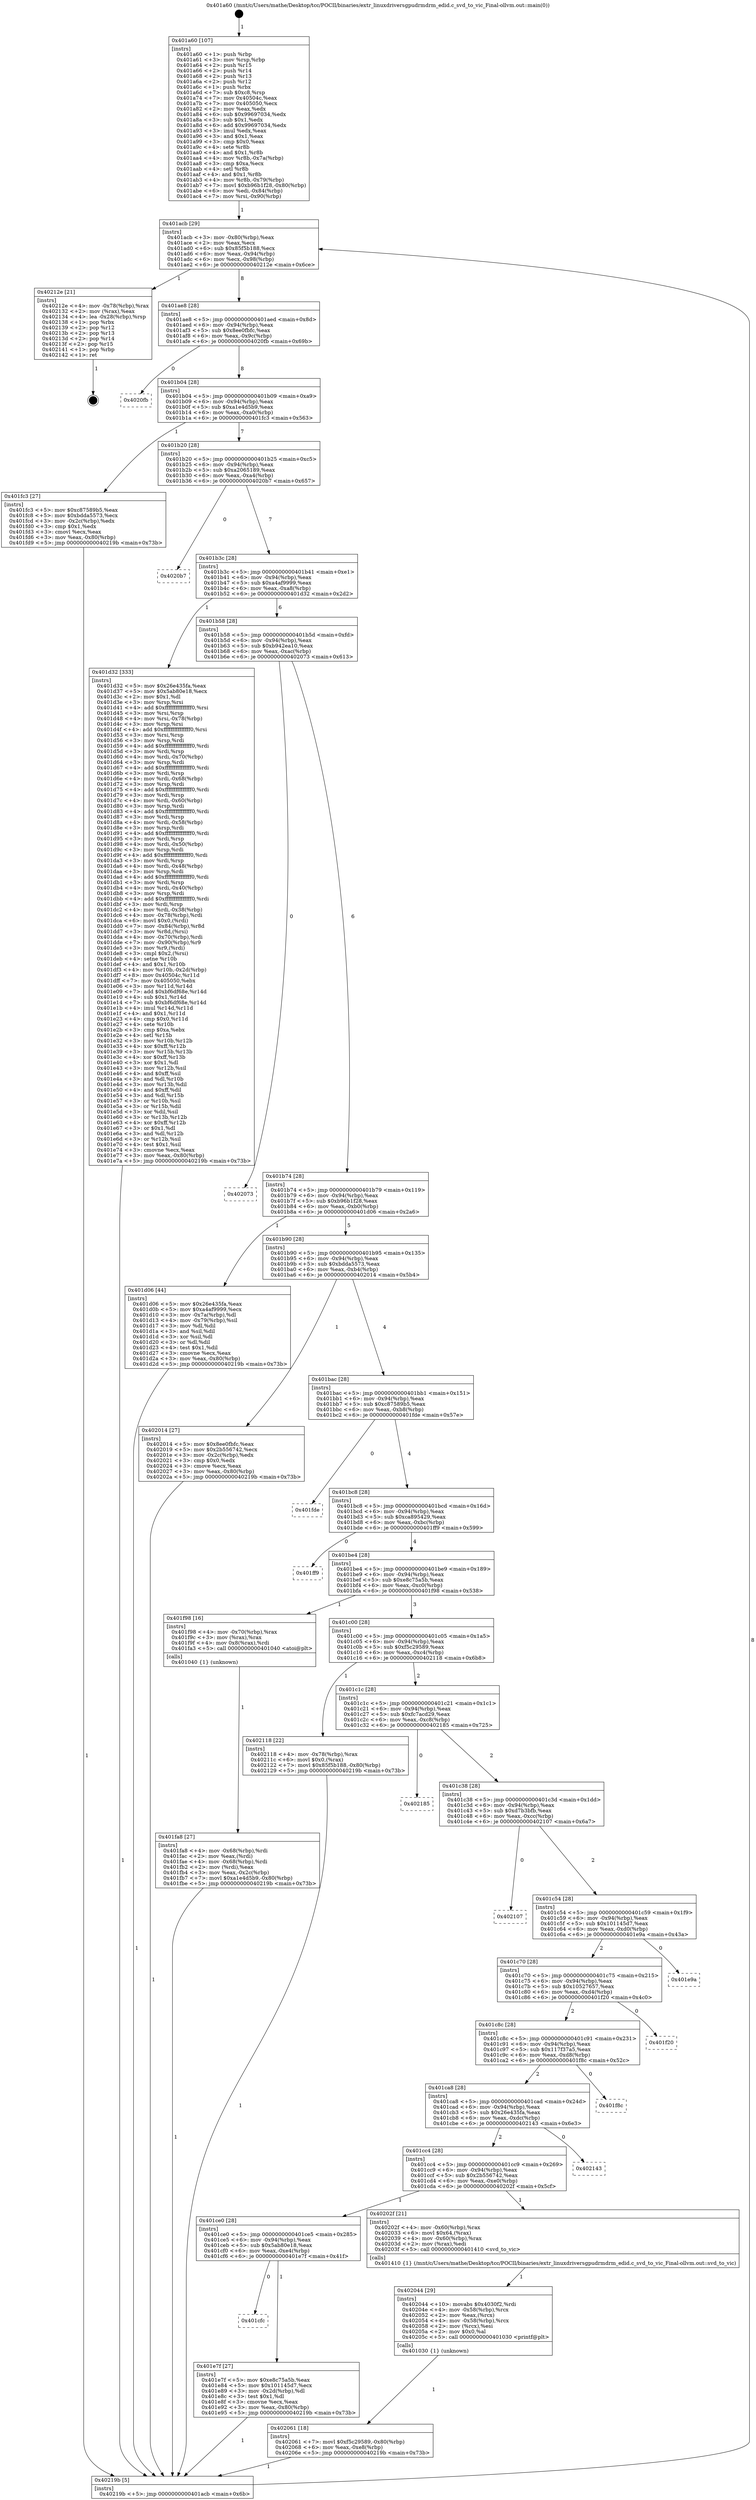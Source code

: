 digraph "0x401a60" {
  label = "0x401a60 (/mnt/c/Users/mathe/Desktop/tcc/POCII/binaries/extr_linuxdriversgpudrmdrm_edid.c_svd_to_vic_Final-ollvm.out::main(0))"
  labelloc = "t"
  node[shape=record]

  Entry [label="",width=0.3,height=0.3,shape=circle,fillcolor=black,style=filled]
  "0x401acb" [label="{
     0x401acb [29]\l
     | [instrs]\l
     &nbsp;&nbsp;0x401acb \<+3\>: mov -0x80(%rbp),%eax\l
     &nbsp;&nbsp;0x401ace \<+2\>: mov %eax,%ecx\l
     &nbsp;&nbsp;0x401ad0 \<+6\>: sub $0x85f5b188,%ecx\l
     &nbsp;&nbsp;0x401ad6 \<+6\>: mov %eax,-0x94(%rbp)\l
     &nbsp;&nbsp;0x401adc \<+6\>: mov %ecx,-0x98(%rbp)\l
     &nbsp;&nbsp;0x401ae2 \<+6\>: je 000000000040212e \<main+0x6ce\>\l
  }"]
  "0x40212e" [label="{
     0x40212e [21]\l
     | [instrs]\l
     &nbsp;&nbsp;0x40212e \<+4\>: mov -0x78(%rbp),%rax\l
     &nbsp;&nbsp;0x402132 \<+2\>: mov (%rax),%eax\l
     &nbsp;&nbsp;0x402134 \<+4\>: lea -0x28(%rbp),%rsp\l
     &nbsp;&nbsp;0x402138 \<+1\>: pop %rbx\l
     &nbsp;&nbsp;0x402139 \<+2\>: pop %r12\l
     &nbsp;&nbsp;0x40213b \<+2\>: pop %r13\l
     &nbsp;&nbsp;0x40213d \<+2\>: pop %r14\l
     &nbsp;&nbsp;0x40213f \<+2\>: pop %r15\l
     &nbsp;&nbsp;0x402141 \<+1\>: pop %rbp\l
     &nbsp;&nbsp;0x402142 \<+1\>: ret\l
  }"]
  "0x401ae8" [label="{
     0x401ae8 [28]\l
     | [instrs]\l
     &nbsp;&nbsp;0x401ae8 \<+5\>: jmp 0000000000401aed \<main+0x8d\>\l
     &nbsp;&nbsp;0x401aed \<+6\>: mov -0x94(%rbp),%eax\l
     &nbsp;&nbsp;0x401af3 \<+5\>: sub $0x8ee0fbfc,%eax\l
     &nbsp;&nbsp;0x401af8 \<+6\>: mov %eax,-0x9c(%rbp)\l
     &nbsp;&nbsp;0x401afe \<+6\>: je 00000000004020fb \<main+0x69b\>\l
  }"]
  Exit [label="",width=0.3,height=0.3,shape=circle,fillcolor=black,style=filled,peripheries=2]
  "0x4020fb" [label="{
     0x4020fb\l
  }", style=dashed]
  "0x401b04" [label="{
     0x401b04 [28]\l
     | [instrs]\l
     &nbsp;&nbsp;0x401b04 \<+5\>: jmp 0000000000401b09 \<main+0xa9\>\l
     &nbsp;&nbsp;0x401b09 \<+6\>: mov -0x94(%rbp),%eax\l
     &nbsp;&nbsp;0x401b0f \<+5\>: sub $0xa1e4d5b9,%eax\l
     &nbsp;&nbsp;0x401b14 \<+6\>: mov %eax,-0xa0(%rbp)\l
     &nbsp;&nbsp;0x401b1a \<+6\>: je 0000000000401fc3 \<main+0x563\>\l
  }"]
  "0x402061" [label="{
     0x402061 [18]\l
     | [instrs]\l
     &nbsp;&nbsp;0x402061 \<+7\>: movl $0xf5c29589,-0x80(%rbp)\l
     &nbsp;&nbsp;0x402068 \<+6\>: mov %eax,-0xe8(%rbp)\l
     &nbsp;&nbsp;0x40206e \<+5\>: jmp 000000000040219b \<main+0x73b\>\l
  }"]
  "0x401fc3" [label="{
     0x401fc3 [27]\l
     | [instrs]\l
     &nbsp;&nbsp;0x401fc3 \<+5\>: mov $0xc87589b5,%eax\l
     &nbsp;&nbsp;0x401fc8 \<+5\>: mov $0xbdda5573,%ecx\l
     &nbsp;&nbsp;0x401fcd \<+3\>: mov -0x2c(%rbp),%edx\l
     &nbsp;&nbsp;0x401fd0 \<+3\>: cmp $0x1,%edx\l
     &nbsp;&nbsp;0x401fd3 \<+3\>: cmovl %ecx,%eax\l
     &nbsp;&nbsp;0x401fd6 \<+3\>: mov %eax,-0x80(%rbp)\l
     &nbsp;&nbsp;0x401fd9 \<+5\>: jmp 000000000040219b \<main+0x73b\>\l
  }"]
  "0x401b20" [label="{
     0x401b20 [28]\l
     | [instrs]\l
     &nbsp;&nbsp;0x401b20 \<+5\>: jmp 0000000000401b25 \<main+0xc5\>\l
     &nbsp;&nbsp;0x401b25 \<+6\>: mov -0x94(%rbp),%eax\l
     &nbsp;&nbsp;0x401b2b \<+5\>: sub $0xa2065189,%eax\l
     &nbsp;&nbsp;0x401b30 \<+6\>: mov %eax,-0xa4(%rbp)\l
     &nbsp;&nbsp;0x401b36 \<+6\>: je 00000000004020b7 \<main+0x657\>\l
  }"]
  "0x402044" [label="{
     0x402044 [29]\l
     | [instrs]\l
     &nbsp;&nbsp;0x402044 \<+10\>: movabs $0x4030f2,%rdi\l
     &nbsp;&nbsp;0x40204e \<+4\>: mov -0x58(%rbp),%rcx\l
     &nbsp;&nbsp;0x402052 \<+2\>: mov %eax,(%rcx)\l
     &nbsp;&nbsp;0x402054 \<+4\>: mov -0x58(%rbp),%rcx\l
     &nbsp;&nbsp;0x402058 \<+2\>: mov (%rcx),%esi\l
     &nbsp;&nbsp;0x40205a \<+2\>: mov $0x0,%al\l
     &nbsp;&nbsp;0x40205c \<+5\>: call 0000000000401030 \<printf@plt\>\l
     | [calls]\l
     &nbsp;&nbsp;0x401030 \{1\} (unknown)\l
  }"]
  "0x4020b7" [label="{
     0x4020b7\l
  }", style=dashed]
  "0x401b3c" [label="{
     0x401b3c [28]\l
     | [instrs]\l
     &nbsp;&nbsp;0x401b3c \<+5\>: jmp 0000000000401b41 \<main+0xe1\>\l
     &nbsp;&nbsp;0x401b41 \<+6\>: mov -0x94(%rbp),%eax\l
     &nbsp;&nbsp;0x401b47 \<+5\>: sub $0xa4af9999,%eax\l
     &nbsp;&nbsp;0x401b4c \<+6\>: mov %eax,-0xa8(%rbp)\l
     &nbsp;&nbsp;0x401b52 \<+6\>: je 0000000000401d32 \<main+0x2d2\>\l
  }"]
  "0x401fa8" [label="{
     0x401fa8 [27]\l
     | [instrs]\l
     &nbsp;&nbsp;0x401fa8 \<+4\>: mov -0x68(%rbp),%rdi\l
     &nbsp;&nbsp;0x401fac \<+2\>: mov %eax,(%rdi)\l
     &nbsp;&nbsp;0x401fae \<+4\>: mov -0x68(%rbp),%rdi\l
     &nbsp;&nbsp;0x401fb2 \<+2\>: mov (%rdi),%eax\l
     &nbsp;&nbsp;0x401fb4 \<+3\>: mov %eax,-0x2c(%rbp)\l
     &nbsp;&nbsp;0x401fb7 \<+7\>: movl $0xa1e4d5b9,-0x80(%rbp)\l
     &nbsp;&nbsp;0x401fbe \<+5\>: jmp 000000000040219b \<main+0x73b\>\l
  }"]
  "0x401d32" [label="{
     0x401d32 [333]\l
     | [instrs]\l
     &nbsp;&nbsp;0x401d32 \<+5\>: mov $0x26e435fa,%eax\l
     &nbsp;&nbsp;0x401d37 \<+5\>: mov $0x5ab80e18,%ecx\l
     &nbsp;&nbsp;0x401d3c \<+2\>: mov $0x1,%dl\l
     &nbsp;&nbsp;0x401d3e \<+3\>: mov %rsp,%rsi\l
     &nbsp;&nbsp;0x401d41 \<+4\>: add $0xfffffffffffffff0,%rsi\l
     &nbsp;&nbsp;0x401d45 \<+3\>: mov %rsi,%rsp\l
     &nbsp;&nbsp;0x401d48 \<+4\>: mov %rsi,-0x78(%rbp)\l
     &nbsp;&nbsp;0x401d4c \<+3\>: mov %rsp,%rsi\l
     &nbsp;&nbsp;0x401d4f \<+4\>: add $0xfffffffffffffff0,%rsi\l
     &nbsp;&nbsp;0x401d53 \<+3\>: mov %rsi,%rsp\l
     &nbsp;&nbsp;0x401d56 \<+3\>: mov %rsp,%rdi\l
     &nbsp;&nbsp;0x401d59 \<+4\>: add $0xfffffffffffffff0,%rdi\l
     &nbsp;&nbsp;0x401d5d \<+3\>: mov %rdi,%rsp\l
     &nbsp;&nbsp;0x401d60 \<+4\>: mov %rdi,-0x70(%rbp)\l
     &nbsp;&nbsp;0x401d64 \<+3\>: mov %rsp,%rdi\l
     &nbsp;&nbsp;0x401d67 \<+4\>: add $0xfffffffffffffff0,%rdi\l
     &nbsp;&nbsp;0x401d6b \<+3\>: mov %rdi,%rsp\l
     &nbsp;&nbsp;0x401d6e \<+4\>: mov %rdi,-0x68(%rbp)\l
     &nbsp;&nbsp;0x401d72 \<+3\>: mov %rsp,%rdi\l
     &nbsp;&nbsp;0x401d75 \<+4\>: add $0xfffffffffffffff0,%rdi\l
     &nbsp;&nbsp;0x401d79 \<+3\>: mov %rdi,%rsp\l
     &nbsp;&nbsp;0x401d7c \<+4\>: mov %rdi,-0x60(%rbp)\l
     &nbsp;&nbsp;0x401d80 \<+3\>: mov %rsp,%rdi\l
     &nbsp;&nbsp;0x401d83 \<+4\>: add $0xfffffffffffffff0,%rdi\l
     &nbsp;&nbsp;0x401d87 \<+3\>: mov %rdi,%rsp\l
     &nbsp;&nbsp;0x401d8a \<+4\>: mov %rdi,-0x58(%rbp)\l
     &nbsp;&nbsp;0x401d8e \<+3\>: mov %rsp,%rdi\l
     &nbsp;&nbsp;0x401d91 \<+4\>: add $0xfffffffffffffff0,%rdi\l
     &nbsp;&nbsp;0x401d95 \<+3\>: mov %rdi,%rsp\l
     &nbsp;&nbsp;0x401d98 \<+4\>: mov %rdi,-0x50(%rbp)\l
     &nbsp;&nbsp;0x401d9c \<+3\>: mov %rsp,%rdi\l
     &nbsp;&nbsp;0x401d9f \<+4\>: add $0xfffffffffffffff0,%rdi\l
     &nbsp;&nbsp;0x401da3 \<+3\>: mov %rdi,%rsp\l
     &nbsp;&nbsp;0x401da6 \<+4\>: mov %rdi,-0x48(%rbp)\l
     &nbsp;&nbsp;0x401daa \<+3\>: mov %rsp,%rdi\l
     &nbsp;&nbsp;0x401dad \<+4\>: add $0xfffffffffffffff0,%rdi\l
     &nbsp;&nbsp;0x401db1 \<+3\>: mov %rdi,%rsp\l
     &nbsp;&nbsp;0x401db4 \<+4\>: mov %rdi,-0x40(%rbp)\l
     &nbsp;&nbsp;0x401db8 \<+3\>: mov %rsp,%rdi\l
     &nbsp;&nbsp;0x401dbb \<+4\>: add $0xfffffffffffffff0,%rdi\l
     &nbsp;&nbsp;0x401dbf \<+3\>: mov %rdi,%rsp\l
     &nbsp;&nbsp;0x401dc2 \<+4\>: mov %rdi,-0x38(%rbp)\l
     &nbsp;&nbsp;0x401dc6 \<+4\>: mov -0x78(%rbp),%rdi\l
     &nbsp;&nbsp;0x401dca \<+6\>: movl $0x0,(%rdi)\l
     &nbsp;&nbsp;0x401dd0 \<+7\>: mov -0x84(%rbp),%r8d\l
     &nbsp;&nbsp;0x401dd7 \<+3\>: mov %r8d,(%rsi)\l
     &nbsp;&nbsp;0x401dda \<+4\>: mov -0x70(%rbp),%rdi\l
     &nbsp;&nbsp;0x401dde \<+7\>: mov -0x90(%rbp),%r9\l
     &nbsp;&nbsp;0x401de5 \<+3\>: mov %r9,(%rdi)\l
     &nbsp;&nbsp;0x401de8 \<+3\>: cmpl $0x2,(%rsi)\l
     &nbsp;&nbsp;0x401deb \<+4\>: setne %r10b\l
     &nbsp;&nbsp;0x401def \<+4\>: and $0x1,%r10b\l
     &nbsp;&nbsp;0x401df3 \<+4\>: mov %r10b,-0x2d(%rbp)\l
     &nbsp;&nbsp;0x401df7 \<+8\>: mov 0x40504c,%r11d\l
     &nbsp;&nbsp;0x401dff \<+7\>: mov 0x405050,%ebx\l
     &nbsp;&nbsp;0x401e06 \<+3\>: mov %r11d,%r14d\l
     &nbsp;&nbsp;0x401e09 \<+7\>: add $0xbf6df68e,%r14d\l
     &nbsp;&nbsp;0x401e10 \<+4\>: sub $0x1,%r14d\l
     &nbsp;&nbsp;0x401e14 \<+7\>: sub $0xbf6df68e,%r14d\l
     &nbsp;&nbsp;0x401e1b \<+4\>: imul %r14d,%r11d\l
     &nbsp;&nbsp;0x401e1f \<+4\>: and $0x1,%r11d\l
     &nbsp;&nbsp;0x401e23 \<+4\>: cmp $0x0,%r11d\l
     &nbsp;&nbsp;0x401e27 \<+4\>: sete %r10b\l
     &nbsp;&nbsp;0x401e2b \<+3\>: cmp $0xa,%ebx\l
     &nbsp;&nbsp;0x401e2e \<+4\>: setl %r15b\l
     &nbsp;&nbsp;0x401e32 \<+3\>: mov %r10b,%r12b\l
     &nbsp;&nbsp;0x401e35 \<+4\>: xor $0xff,%r12b\l
     &nbsp;&nbsp;0x401e39 \<+3\>: mov %r15b,%r13b\l
     &nbsp;&nbsp;0x401e3c \<+4\>: xor $0xff,%r13b\l
     &nbsp;&nbsp;0x401e40 \<+3\>: xor $0x1,%dl\l
     &nbsp;&nbsp;0x401e43 \<+3\>: mov %r12b,%sil\l
     &nbsp;&nbsp;0x401e46 \<+4\>: and $0xff,%sil\l
     &nbsp;&nbsp;0x401e4a \<+3\>: and %dl,%r10b\l
     &nbsp;&nbsp;0x401e4d \<+3\>: mov %r13b,%dil\l
     &nbsp;&nbsp;0x401e50 \<+4\>: and $0xff,%dil\l
     &nbsp;&nbsp;0x401e54 \<+3\>: and %dl,%r15b\l
     &nbsp;&nbsp;0x401e57 \<+3\>: or %r10b,%sil\l
     &nbsp;&nbsp;0x401e5a \<+3\>: or %r15b,%dil\l
     &nbsp;&nbsp;0x401e5d \<+3\>: xor %dil,%sil\l
     &nbsp;&nbsp;0x401e60 \<+3\>: or %r13b,%r12b\l
     &nbsp;&nbsp;0x401e63 \<+4\>: xor $0xff,%r12b\l
     &nbsp;&nbsp;0x401e67 \<+3\>: or $0x1,%dl\l
     &nbsp;&nbsp;0x401e6a \<+3\>: and %dl,%r12b\l
     &nbsp;&nbsp;0x401e6d \<+3\>: or %r12b,%sil\l
     &nbsp;&nbsp;0x401e70 \<+4\>: test $0x1,%sil\l
     &nbsp;&nbsp;0x401e74 \<+3\>: cmovne %ecx,%eax\l
     &nbsp;&nbsp;0x401e77 \<+3\>: mov %eax,-0x80(%rbp)\l
     &nbsp;&nbsp;0x401e7a \<+5\>: jmp 000000000040219b \<main+0x73b\>\l
  }"]
  "0x401b58" [label="{
     0x401b58 [28]\l
     | [instrs]\l
     &nbsp;&nbsp;0x401b58 \<+5\>: jmp 0000000000401b5d \<main+0xfd\>\l
     &nbsp;&nbsp;0x401b5d \<+6\>: mov -0x94(%rbp),%eax\l
     &nbsp;&nbsp;0x401b63 \<+5\>: sub $0xb942ea10,%eax\l
     &nbsp;&nbsp;0x401b68 \<+6\>: mov %eax,-0xac(%rbp)\l
     &nbsp;&nbsp;0x401b6e \<+6\>: je 0000000000402073 \<main+0x613\>\l
  }"]
  "0x401cfc" [label="{
     0x401cfc\l
  }", style=dashed]
  "0x402073" [label="{
     0x402073\l
  }", style=dashed]
  "0x401b74" [label="{
     0x401b74 [28]\l
     | [instrs]\l
     &nbsp;&nbsp;0x401b74 \<+5\>: jmp 0000000000401b79 \<main+0x119\>\l
     &nbsp;&nbsp;0x401b79 \<+6\>: mov -0x94(%rbp),%eax\l
     &nbsp;&nbsp;0x401b7f \<+5\>: sub $0xb96b1f28,%eax\l
     &nbsp;&nbsp;0x401b84 \<+6\>: mov %eax,-0xb0(%rbp)\l
     &nbsp;&nbsp;0x401b8a \<+6\>: je 0000000000401d06 \<main+0x2a6\>\l
  }"]
  "0x401e7f" [label="{
     0x401e7f [27]\l
     | [instrs]\l
     &nbsp;&nbsp;0x401e7f \<+5\>: mov $0xe8c75a5b,%eax\l
     &nbsp;&nbsp;0x401e84 \<+5\>: mov $0x101145d7,%ecx\l
     &nbsp;&nbsp;0x401e89 \<+3\>: mov -0x2d(%rbp),%dl\l
     &nbsp;&nbsp;0x401e8c \<+3\>: test $0x1,%dl\l
     &nbsp;&nbsp;0x401e8f \<+3\>: cmovne %ecx,%eax\l
     &nbsp;&nbsp;0x401e92 \<+3\>: mov %eax,-0x80(%rbp)\l
     &nbsp;&nbsp;0x401e95 \<+5\>: jmp 000000000040219b \<main+0x73b\>\l
  }"]
  "0x401d06" [label="{
     0x401d06 [44]\l
     | [instrs]\l
     &nbsp;&nbsp;0x401d06 \<+5\>: mov $0x26e435fa,%eax\l
     &nbsp;&nbsp;0x401d0b \<+5\>: mov $0xa4af9999,%ecx\l
     &nbsp;&nbsp;0x401d10 \<+3\>: mov -0x7a(%rbp),%dl\l
     &nbsp;&nbsp;0x401d13 \<+4\>: mov -0x79(%rbp),%sil\l
     &nbsp;&nbsp;0x401d17 \<+3\>: mov %dl,%dil\l
     &nbsp;&nbsp;0x401d1a \<+3\>: and %sil,%dil\l
     &nbsp;&nbsp;0x401d1d \<+3\>: xor %sil,%dl\l
     &nbsp;&nbsp;0x401d20 \<+3\>: or %dl,%dil\l
     &nbsp;&nbsp;0x401d23 \<+4\>: test $0x1,%dil\l
     &nbsp;&nbsp;0x401d27 \<+3\>: cmovne %ecx,%eax\l
     &nbsp;&nbsp;0x401d2a \<+3\>: mov %eax,-0x80(%rbp)\l
     &nbsp;&nbsp;0x401d2d \<+5\>: jmp 000000000040219b \<main+0x73b\>\l
  }"]
  "0x401b90" [label="{
     0x401b90 [28]\l
     | [instrs]\l
     &nbsp;&nbsp;0x401b90 \<+5\>: jmp 0000000000401b95 \<main+0x135\>\l
     &nbsp;&nbsp;0x401b95 \<+6\>: mov -0x94(%rbp),%eax\l
     &nbsp;&nbsp;0x401b9b \<+5\>: sub $0xbdda5573,%eax\l
     &nbsp;&nbsp;0x401ba0 \<+6\>: mov %eax,-0xb4(%rbp)\l
     &nbsp;&nbsp;0x401ba6 \<+6\>: je 0000000000402014 \<main+0x5b4\>\l
  }"]
  "0x40219b" [label="{
     0x40219b [5]\l
     | [instrs]\l
     &nbsp;&nbsp;0x40219b \<+5\>: jmp 0000000000401acb \<main+0x6b\>\l
  }"]
  "0x401a60" [label="{
     0x401a60 [107]\l
     | [instrs]\l
     &nbsp;&nbsp;0x401a60 \<+1\>: push %rbp\l
     &nbsp;&nbsp;0x401a61 \<+3\>: mov %rsp,%rbp\l
     &nbsp;&nbsp;0x401a64 \<+2\>: push %r15\l
     &nbsp;&nbsp;0x401a66 \<+2\>: push %r14\l
     &nbsp;&nbsp;0x401a68 \<+2\>: push %r13\l
     &nbsp;&nbsp;0x401a6a \<+2\>: push %r12\l
     &nbsp;&nbsp;0x401a6c \<+1\>: push %rbx\l
     &nbsp;&nbsp;0x401a6d \<+7\>: sub $0xc8,%rsp\l
     &nbsp;&nbsp;0x401a74 \<+7\>: mov 0x40504c,%eax\l
     &nbsp;&nbsp;0x401a7b \<+7\>: mov 0x405050,%ecx\l
     &nbsp;&nbsp;0x401a82 \<+2\>: mov %eax,%edx\l
     &nbsp;&nbsp;0x401a84 \<+6\>: sub $0x99697034,%edx\l
     &nbsp;&nbsp;0x401a8a \<+3\>: sub $0x1,%edx\l
     &nbsp;&nbsp;0x401a8d \<+6\>: add $0x99697034,%edx\l
     &nbsp;&nbsp;0x401a93 \<+3\>: imul %edx,%eax\l
     &nbsp;&nbsp;0x401a96 \<+3\>: and $0x1,%eax\l
     &nbsp;&nbsp;0x401a99 \<+3\>: cmp $0x0,%eax\l
     &nbsp;&nbsp;0x401a9c \<+4\>: sete %r8b\l
     &nbsp;&nbsp;0x401aa0 \<+4\>: and $0x1,%r8b\l
     &nbsp;&nbsp;0x401aa4 \<+4\>: mov %r8b,-0x7a(%rbp)\l
     &nbsp;&nbsp;0x401aa8 \<+3\>: cmp $0xa,%ecx\l
     &nbsp;&nbsp;0x401aab \<+4\>: setl %r8b\l
     &nbsp;&nbsp;0x401aaf \<+4\>: and $0x1,%r8b\l
     &nbsp;&nbsp;0x401ab3 \<+4\>: mov %r8b,-0x79(%rbp)\l
     &nbsp;&nbsp;0x401ab7 \<+7\>: movl $0xb96b1f28,-0x80(%rbp)\l
     &nbsp;&nbsp;0x401abe \<+6\>: mov %edi,-0x84(%rbp)\l
     &nbsp;&nbsp;0x401ac4 \<+7\>: mov %rsi,-0x90(%rbp)\l
  }"]
  "0x401ce0" [label="{
     0x401ce0 [28]\l
     | [instrs]\l
     &nbsp;&nbsp;0x401ce0 \<+5\>: jmp 0000000000401ce5 \<main+0x285\>\l
     &nbsp;&nbsp;0x401ce5 \<+6\>: mov -0x94(%rbp),%eax\l
     &nbsp;&nbsp;0x401ceb \<+5\>: sub $0x5ab80e18,%eax\l
     &nbsp;&nbsp;0x401cf0 \<+6\>: mov %eax,-0xe4(%rbp)\l
     &nbsp;&nbsp;0x401cf6 \<+6\>: je 0000000000401e7f \<main+0x41f\>\l
  }"]
  "0x40202f" [label="{
     0x40202f [21]\l
     | [instrs]\l
     &nbsp;&nbsp;0x40202f \<+4\>: mov -0x60(%rbp),%rax\l
     &nbsp;&nbsp;0x402033 \<+6\>: movl $0x64,(%rax)\l
     &nbsp;&nbsp;0x402039 \<+4\>: mov -0x60(%rbp),%rax\l
     &nbsp;&nbsp;0x40203d \<+2\>: mov (%rax),%edi\l
     &nbsp;&nbsp;0x40203f \<+5\>: call 0000000000401410 \<svd_to_vic\>\l
     | [calls]\l
     &nbsp;&nbsp;0x401410 \{1\} (/mnt/c/Users/mathe/Desktop/tcc/POCII/binaries/extr_linuxdriversgpudrmdrm_edid.c_svd_to_vic_Final-ollvm.out::svd_to_vic)\l
  }"]
  "0x402014" [label="{
     0x402014 [27]\l
     | [instrs]\l
     &nbsp;&nbsp;0x402014 \<+5\>: mov $0x8ee0fbfc,%eax\l
     &nbsp;&nbsp;0x402019 \<+5\>: mov $0x2b556742,%ecx\l
     &nbsp;&nbsp;0x40201e \<+3\>: mov -0x2c(%rbp),%edx\l
     &nbsp;&nbsp;0x402021 \<+3\>: cmp $0x0,%edx\l
     &nbsp;&nbsp;0x402024 \<+3\>: cmove %ecx,%eax\l
     &nbsp;&nbsp;0x402027 \<+3\>: mov %eax,-0x80(%rbp)\l
     &nbsp;&nbsp;0x40202a \<+5\>: jmp 000000000040219b \<main+0x73b\>\l
  }"]
  "0x401bac" [label="{
     0x401bac [28]\l
     | [instrs]\l
     &nbsp;&nbsp;0x401bac \<+5\>: jmp 0000000000401bb1 \<main+0x151\>\l
     &nbsp;&nbsp;0x401bb1 \<+6\>: mov -0x94(%rbp),%eax\l
     &nbsp;&nbsp;0x401bb7 \<+5\>: sub $0xc87589b5,%eax\l
     &nbsp;&nbsp;0x401bbc \<+6\>: mov %eax,-0xb8(%rbp)\l
     &nbsp;&nbsp;0x401bc2 \<+6\>: je 0000000000401fde \<main+0x57e\>\l
  }"]
  "0x401cc4" [label="{
     0x401cc4 [28]\l
     | [instrs]\l
     &nbsp;&nbsp;0x401cc4 \<+5\>: jmp 0000000000401cc9 \<main+0x269\>\l
     &nbsp;&nbsp;0x401cc9 \<+6\>: mov -0x94(%rbp),%eax\l
     &nbsp;&nbsp;0x401ccf \<+5\>: sub $0x2b556742,%eax\l
     &nbsp;&nbsp;0x401cd4 \<+6\>: mov %eax,-0xe0(%rbp)\l
     &nbsp;&nbsp;0x401cda \<+6\>: je 000000000040202f \<main+0x5cf\>\l
  }"]
  "0x401fde" [label="{
     0x401fde\l
  }", style=dashed]
  "0x401bc8" [label="{
     0x401bc8 [28]\l
     | [instrs]\l
     &nbsp;&nbsp;0x401bc8 \<+5\>: jmp 0000000000401bcd \<main+0x16d\>\l
     &nbsp;&nbsp;0x401bcd \<+6\>: mov -0x94(%rbp),%eax\l
     &nbsp;&nbsp;0x401bd3 \<+5\>: sub $0xca895429,%eax\l
     &nbsp;&nbsp;0x401bd8 \<+6\>: mov %eax,-0xbc(%rbp)\l
     &nbsp;&nbsp;0x401bde \<+6\>: je 0000000000401ff9 \<main+0x599\>\l
  }"]
  "0x402143" [label="{
     0x402143\l
  }", style=dashed]
  "0x401ff9" [label="{
     0x401ff9\l
  }", style=dashed]
  "0x401be4" [label="{
     0x401be4 [28]\l
     | [instrs]\l
     &nbsp;&nbsp;0x401be4 \<+5\>: jmp 0000000000401be9 \<main+0x189\>\l
     &nbsp;&nbsp;0x401be9 \<+6\>: mov -0x94(%rbp),%eax\l
     &nbsp;&nbsp;0x401bef \<+5\>: sub $0xe8c75a5b,%eax\l
     &nbsp;&nbsp;0x401bf4 \<+6\>: mov %eax,-0xc0(%rbp)\l
     &nbsp;&nbsp;0x401bfa \<+6\>: je 0000000000401f98 \<main+0x538\>\l
  }"]
  "0x401ca8" [label="{
     0x401ca8 [28]\l
     | [instrs]\l
     &nbsp;&nbsp;0x401ca8 \<+5\>: jmp 0000000000401cad \<main+0x24d\>\l
     &nbsp;&nbsp;0x401cad \<+6\>: mov -0x94(%rbp),%eax\l
     &nbsp;&nbsp;0x401cb3 \<+5\>: sub $0x26e435fa,%eax\l
     &nbsp;&nbsp;0x401cb8 \<+6\>: mov %eax,-0xdc(%rbp)\l
     &nbsp;&nbsp;0x401cbe \<+6\>: je 0000000000402143 \<main+0x6e3\>\l
  }"]
  "0x401f98" [label="{
     0x401f98 [16]\l
     | [instrs]\l
     &nbsp;&nbsp;0x401f98 \<+4\>: mov -0x70(%rbp),%rax\l
     &nbsp;&nbsp;0x401f9c \<+3\>: mov (%rax),%rax\l
     &nbsp;&nbsp;0x401f9f \<+4\>: mov 0x8(%rax),%rdi\l
     &nbsp;&nbsp;0x401fa3 \<+5\>: call 0000000000401040 \<atoi@plt\>\l
     | [calls]\l
     &nbsp;&nbsp;0x401040 \{1\} (unknown)\l
  }"]
  "0x401c00" [label="{
     0x401c00 [28]\l
     | [instrs]\l
     &nbsp;&nbsp;0x401c00 \<+5\>: jmp 0000000000401c05 \<main+0x1a5\>\l
     &nbsp;&nbsp;0x401c05 \<+6\>: mov -0x94(%rbp),%eax\l
     &nbsp;&nbsp;0x401c0b \<+5\>: sub $0xf5c29589,%eax\l
     &nbsp;&nbsp;0x401c10 \<+6\>: mov %eax,-0xc4(%rbp)\l
     &nbsp;&nbsp;0x401c16 \<+6\>: je 0000000000402118 \<main+0x6b8\>\l
  }"]
  "0x401f8c" [label="{
     0x401f8c\l
  }", style=dashed]
  "0x402118" [label="{
     0x402118 [22]\l
     | [instrs]\l
     &nbsp;&nbsp;0x402118 \<+4\>: mov -0x78(%rbp),%rax\l
     &nbsp;&nbsp;0x40211c \<+6\>: movl $0x0,(%rax)\l
     &nbsp;&nbsp;0x402122 \<+7\>: movl $0x85f5b188,-0x80(%rbp)\l
     &nbsp;&nbsp;0x402129 \<+5\>: jmp 000000000040219b \<main+0x73b\>\l
  }"]
  "0x401c1c" [label="{
     0x401c1c [28]\l
     | [instrs]\l
     &nbsp;&nbsp;0x401c1c \<+5\>: jmp 0000000000401c21 \<main+0x1c1\>\l
     &nbsp;&nbsp;0x401c21 \<+6\>: mov -0x94(%rbp),%eax\l
     &nbsp;&nbsp;0x401c27 \<+5\>: sub $0xfc7acd29,%eax\l
     &nbsp;&nbsp;0x401c2c \<+6\>: mov %eax,-0xc8(%rbp)\l
     &nbsp;&nbsp;0x401c32 \<+6\>: je 0000000000402185 \<main+0x725\>\l
  }"]
  "0x401c8c" [label="{
     0x401c8c [28]\l
     | [instrs]\l
     &nbsp;&nbsp;0x401c8c \<+5\>: jmp 0000000000401c91 \<main+0x231\>\l
     &nbsp;&nbsp;0x401c91 \<+6\>: mov -0x94(%rbp),%eax\l
     &nbsp;&nbsp;0x401c97 \<+5\>: sub $0x117f37a5,%eax\l
     &nbsp;&nbsp;0x401c9c \<+6\>: mov %eax,-0xd8(%rbp)\l
     &nbsp;&nbsp;0x401ca2 \<+6\>: je 0000000000401f8c \<main+0x52c\>\l
  }"]
  "0x402185" [label="{
     0x402185\l
  }", style=dashed]
  "0x401c38" [label="{
     0x401c38 [28]\l
     | [instrs]\l
     &nbsp;&nbsp;0x401c38 \<+5\>: jmp 0000000000401c3d \<main+0x1dd\>\l
     &nbsp;&nbsp;0x401c3d \<+6\>: mov -0x94(%rbp),%eax\l
     &nbsp;&nbsp;0x401c43 \<+5\>: sub $0xd7b3bfb,%eax\l
     &nbsp;&nbsp;0x401c48 \<+6\>: mov %eax,-0xcc(%rbp)\l
     &nbsp;&nbsp;0x401c4e \<+6\>: je 0000000000402107 \<main+0x6a7\>\l
  }"]
  "0x401f20" [label="{
     0x401f20\l
  }", style=dashed]
  "0x402107" [label="{
     0x402107\l
  }", style=dashed]
  "0x401c54" [label="{
     0x401c54 [28]\l
     | [instrs]\l
     &nbsp;&nbsp;0x401c54 \<+5\>: jmp 0000000000401c59 \<main+0x1f9\>\l
     &nbsp;&nbsp;0x401c59 \<+6\>: mov -0x94(%rbp),%eax\l
     &nbsp;&nbsp;0x401c5f \<+5\>: sub $0x101145d7,%eax\l
     &nbsp;&nbsp;0x401c64 \<+6\>: mov %eax,-0xd0(%rbp)\l
     &nbsp;&nbsp;0x401c6a \<+6\>: je 0000000000401e9a \<main+0x43a\>\l
  }"]
  "0x401c70" [label="{
     0x401c70 [28]\l
     | [instrs]\l
     &nbsp;&nbsp;0x401c70 \<+5\>: jmp 0000000000401c75 \<main+0x215\>\l
     &nbsp;&nbsp;0x401c75 \<+6\>: mov -0x94(%rbp),%eax\l
     &nbsp;&nbsp;0x401c7b \<+5\>: sub $0x10527657,%eax\l
     &nbsp;&nbsp;0x401c80 \<+6\>: mov %eax,-0xd4(%rbp)\l
     &nbsp;&nbsp;0x401c86 \<+6\>: je 0000000000401f20 \<main+0x4c0\>\l
  }"]
  "0x401e9a" [label="{
     0x401e9a\l
  }", style=dashed]
  Entry -> "0x401a60" [label=" 1"]
  "0x401acb" -> "0x40212e" [label=" 1"]
  "0x401acb" -> "0x401ae8" [label=" 8"]
  "0x40212e" -> Exit [label=" 1"]
  "0x401ae8" -> "0x4020fb" [label=" 0"]
  "0x401ae8" -> "0x401b04" [label=" 8"]
  "0x402118" -> "0x40219b" [label=" 1"]
  "0x401b04" -> "0x401fc3" [label=" 1"]
  "0x401b04" -> "0x401b20" [label=" 7"]
  "0x402061" -> "0x40219b" [label=" 1"]
  "0x401b20" -> "0x4020b7" [label=" 0"]
  "0x401b20" -> "0x401b3c" [label=" 7"]
  "0x402044" -> "0x402061" [label=" 1"]
  "0x401b3c" -> "0x401d32" [label=" 1"]
  "0x401b3c" -> "0x401b58" [label=" 6"]
  "0x40202f" -> "0x402044" [label=" 1"]
  "0x401b58" -> "0x402073" [label=" 0"]
  "0x401b58" -> "0x401b74" [label=" 6"]
  "0x402014" -> "0x40219b" [label=" 1"]
  "0x401b74" -> "0x401d06" [label=" 1"]
  "0x401b74" -> "0x401b90" [label=" 5"]
  "0x401d06" -> "0x40219b" [label=" 1"]
  "0x401a60" -> "0x401acb" [label=" 1"]
  "0x40219b" -> "0x401acb" [label=" 8"]
  "0x401fc3" -> "0x40219b" [label=" 1"]
  "0x401d32" -> "0x40219b" [label=" 1"]
  "0x401f98" -> "0x401fa8" [label=" 1"]
  "0x401b90" -> "0x402014" [label=" 1"]
  "0x401b90" -> "0x401bac" [label=" 4"]
  "0x401e7f" -> "0x40219b" [label=" 1"]
  "0x401bac" -> "0x401fde" [label=" 0"]
  "0x401bac" -> "0x401bc8" [label=" 4"]
  "0x401ce0" -> "0x401e7f" [label=" 1"]
  "0x401bc8" -> "0x401ff9" [label=" 0"]
  "0x401bc8" -> "0x401be4" [label=" 4"]
  "0x401fa8" -> "0x40219b" [label=" 1"]
  "0x401be4" -> "0x401f98" [label=" 1"]
  "0x401be4" -> "0x401c00" [label=" 3"]
  "0x401cc4" -> "0x40202f" [label=" 1"]
  "0x401c00" -> "0x402118" [label=" 1"]
  "0x401c00" -> "0x401c1c" [label=" 2"]
  "0x401ce0" -> "0x401cfc" [label=" 0"]
  "0x401c1c" -> "0x402185" [label=" 0"]
  "0x401c1c" -> "0x401c38" [label=" 2"]
  "0x401ca8" -> "0x402143" [label=" 0"]
  "0x401c38" -> "0x402107" [label=" 0"]
  "0x401c38" -> "0x401c54" [label=" 2"]
  "0x401cc4" -> "0x401ce0" [label=" 1"]
  "0x401c54" -> "0x401e9a" [label=" 0"]
  "0x401c54" -> "0x401c70" [label=" 2"]
  "0x401c8c" -> "0x401ca8" [label=" 2"]
  "0x401c70" -> "0x401f20" [label=" 0"]
  "0x401c70" -> "0x401c8c" [label=" 2"]
  "0x401ca8" -> "0x401cc4" [label=" 2"]
  "0x401c8c" -> "0x401f8c" [label=" 0"]
}
